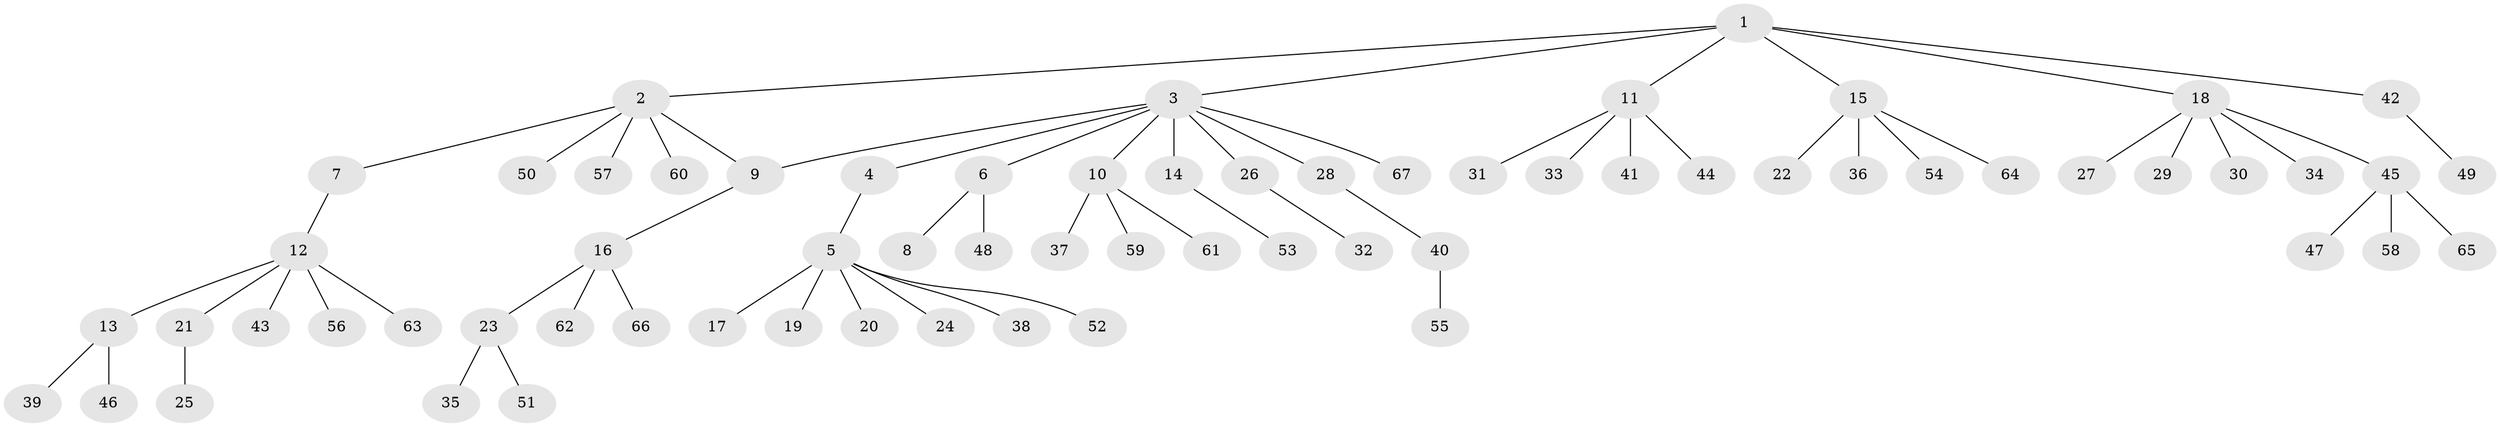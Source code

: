 // Generated by graph-tools (version 1.1) at 2025/49/03/09/25 03:49:46]
// undirected, 67 vertices, 67 edges
graph export_dot {
graph [start="1"]
  node [color=gray90,style=filled];
  1;
  2;
  3;
  4;
  5;
  6;
  7;
  8;
  9;
  10;
  11;
  12;
  13;
  14;
  15;
  16;
  17;
  18;
  19;
  20;
  21;
  22;
  23;
  24;
  25;
  26;
  27;
  28;
  29;
  30;
  31;
  32;
  33;
  34;
  35;
  36;
  37;
  38;
  39;
  40;
  41;
  42;
  43;
  44;
  45;
  46;
  47;
  48;
  49;
  50;
  51;
  52;
  53;
  54;
  55;
  56;
  57;
  58;
  59;
  60;
  61;
  62;
  63;
  64;
  65;
  66;
  67;
  1 -- 2;
  1 -- 3;
  1 -- 11;
  1 -- 15;
  1 -- 18;
  1 -- 42;
  2 -- 7;
  2 -- 9;
  2 -- 50;
  2 -- 57;
  2 -- 60;
  3 -- 4;
  3 -- 6;
  3 -- 9;
  3 -- 10;
  3 -- 14;
  3 -- 26;
  3 -- 28;
  3 -- 67;
  4 -- 5;
  5 -- 17;
  5 -- 19;
  5 -- 20;
  5 -- 24;
  5 -- 38;
  5 -- 52;
  6 -- 8;
  6 -- 48;
  7 -- 12;
  9 -- 16;
  10 -- 37;
  10 -- 59;
  10 -- 61;
  11 -- 31;
  11 -- 33;
  11 -- 41;
  11 -- 44;
  12 -- 13;
  12 -- 21;
  12 -- 43;
  12 -- 56;
  12 -- 63;
  13 -- 39;
  13 -- 46;
  14 -- 53;
  15 -- 22;
  15 -- 36;
  15 -- 54;
  15 -- 64;
  16 -- 23;
  16 -- 62;
  16 -- 66;
  18 -- 27;
  18 -- 29;
  18 -- 30;
  18 -- 34;
  18 -- 45;
  21 -- 25;
  23 -- 35;
  23 -- 51;
  26 -- 32;
  28 -- 40;
  40 -- 55;
  42 -- 49;
  45 -- 47;
  45 -- 58;
  45 -- 65;
}
